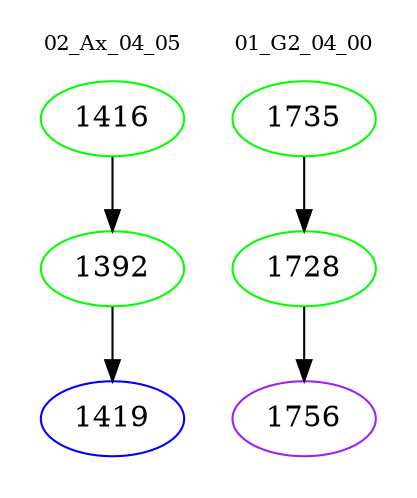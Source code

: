 digraph{
subgraph cluster_0 {
color = white
label = "02_Ax_04_05";
fontsize=10;
T0_1416 [label="1416", color="green"]
T0_1416 -> T0_1392 [color="black"]
T0_1392 [label="1392", color="green"]
T0_1392 -> T0_1419 [color="black"]
T0_1419 [label="1419", color="blue"]
}
subgraph cluster_1 {
color = white
label = "01_G2_04_00";
fontsize=10;
T1_1735 [label="1735", color="green"]
T1_1735 -> T1_1728 [color="black"]
T1_1728 [label="1728", color="green"]
T1_1728 -> T1_1756 [color="black"]
T1_1756 [label="1756", color="purple"]
}
}
